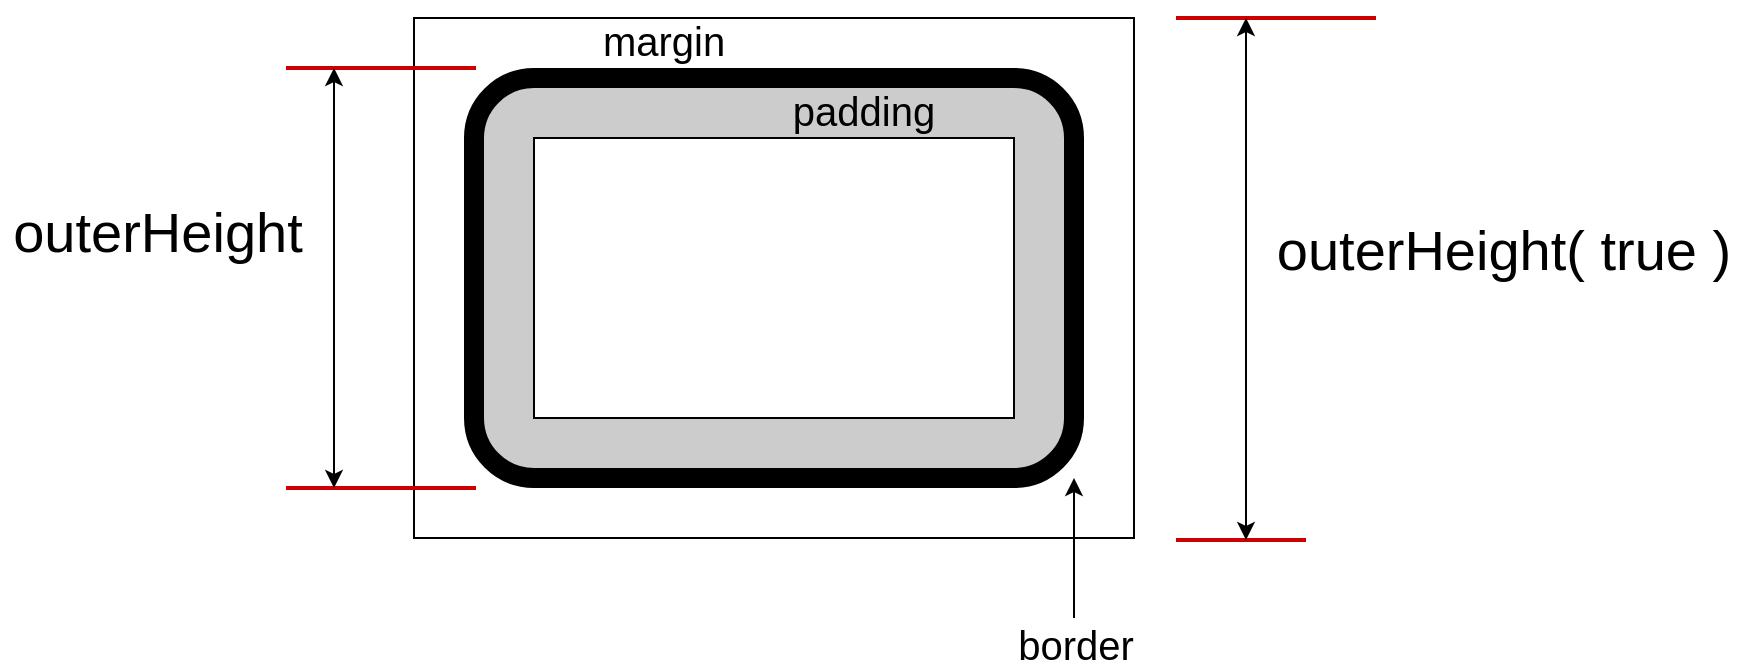 <mxfile version="10.8.9" type="device"><diagram id="GIbnIuA2oAZ2TGOQgbKV" name="第 1 页"><mxGraphModel dx="1438" dy="1057" grid="1" gridSize="10" guides="1" tooltips="1" connect="1" arrows="1" fold="1" page="1" pageScale="1" pageWidth="1654" pageHeight="1169" math="0" shadow="0"><root><mxCell id="0"/><mxCell id="1" parent="0"/><mxCell id="enKND5jt9eEeaVstchKw-4" value="" style="rounded=0;whiteSpace=wrap;html=1;strokeWidth=1;fillColor=none;" parent="1" vertex="1"><mxGeometry x="290" y="150" width="360" height="260" as="geometry"/></mxCell><mxCell id="enKND5jt9eEeaVstchKw-1" value="" style="rounded=1;whiteSpace=wrap;html=1;strokeWidth=10;fillColor=#CCCCCC;" parent="1" vertex="1"><mxGeometry x="320" y="180" width="300" height="200" as="geometry"/></mxCell><mxCell id="enKND5jt9eEeaVstchKw-5" value="" style="rounded=0;whiteSpace=wrap;html=1;strokeWidth=1;" parent="1" vertex="1"><mxGeometry x="350" y="210" width="240" height="140" as="geometry"/></mxCell><mxCell id="vYGZDQViAUbwBoHb12Op-3" value="" style="endArrow=classic;startArrow=classic;html=1;" parent="1" edge="1"><mxGeometry width="50" height="50" relative="1" as="geometry"><mxPoint x="706" y="200" as="sourcePoint"/><mxPoint x="706" y="200" as="targetPoint"/></mxGeometry></mxCell><mxCell id="vYGZDQViAUbwBoHb12Op-4" value="" style="endArrow=classic;startArrow=classic;html=1;" parent="1" edge="1"><mxGeometry width="50" height="50" relative="1" as="geometry"><mxPoint x="731" y="200" as="sourcePoint"/><mxPoint x="731" y="200" as="targetPoint"/></mxGeometry></mxCell><mxCell id="vYGZDQViAUbwBoHb12Op-5" value="" style="endArrow=none;html=1;strokeColor=#CC0000;strokeWidth=2;" parent="1" edge="1"><mxGeometry width="50" height="50" relative="1" as="geometry"><mxPoint x="321" y="175" as="sourcePoint"/><mxPoint x="226" y="175" as="targetPoint"/></mxGeometry></mxCell><mxCell id="vYGZDQViAUbwBoHb12Op-6" value="" style="endArrow=none;html=1;strokeColor=#CC0000;strokeWidth=2;" parent="1" edge="1"><mxGeometry width="50" height="50" relative="1" as="geometry"><mxPoint x="226" y="385" as="sourcePoint"/><mxPoint x="321" y="385" as="targetPoint"/></mxGeometry></mxCell><mxCell id="vYGZDQViAUbwBoHb12Op-7" value="" style="endArrow=classic;startArrow=classic;html=1;strokeColor=#000000;" parent="1" edge="1"><mxGeometry width="50" height="50" relative="1" as="geometry"><mxPoint x="250" y="385" as="sourcePoint"/><mxPoint x="250" y="175" as="targetPoint"/></mxGeometry></mxCell><mxCell id="vYGZDQViAUbwBoHb12Op-8" value="outerHeight&lt;br style=&quot;font-size: 28px&quot;&gt;" style="text;html=1;strokeColor=none;fillColor=none;align=center;verticalAlign=middle;whiteSpace=wrap;rounded=0;fontSize=28;" parent="1" vertex="1"><mxGeometry x="83" y="239" width="158" height="36" as="geometry"/></mxCell><mxCell id="vYGZDQViAUbwBoHb12Op-9" value="margin&lt;br style=&quot;font-size: 20px;&quot;&gt;" style="text;html=1;strokeColor=none;fillColor=none;align=center;verticalAlign=middle;whiteSpace=wrap;rounded=0;fontSize=20;" parent="1" vertex="1"><mxGeometry x="395" y="152" width="40" height="18" as="geometry"/></mxCell><mxCell id="vYGZDQViAUbwBoHb12Op-10" value="padding&lt;br style=&quot;font-size: 20px;&quot;&gt;" style="text;html=1;strokeColor=none;fillColor=none;align=center;verticalAlign=middle;whiteSpace=wrap;rounded=0;fontSize=20;" parent="1" vertex="1"><mxGeometry x="495" y="187" width="40" height="18" as="geometry"/></mxCell><mxCell id="vYGZDQViAUbwBoHb12Op-12" value="" style="endArrow=classic;html=1;fontSize=24;strokeColor=#000000;" parent="1" edge="1"><mxGeometry width="50" height="50" relative="1" as="geometry"><mxPoint x="620" y="450" as="sourcePoint"/><mxPoint x="620" y="380" as="targetPoint"/></mxGeometry></mxCell><mxCell id="vYGZDQViAUbwBoHb12Op-13" value="border&lt;br style=&quot;font-size: 20px;&quot;&gt;" style="text;html=1;strokeColor=none;fillColor=none;align=center;verticalAlign=middle;whiteSpace=wrap;rounded=0;fontSize=20;" parent="1" vertex="1"><mxGeometry x="591" y="452" width="60" height="22" as="geometry"/></mxCell><mxCell id="U4YmWmiVgw1wtCVgWxv0-1" value="" style="endArrow=classic;startArrow=classic;html=1;" parent="1" edge="1"><mxGeometry width="50" height="50" relative="1" as="geometry"><mxPoint x="716" y="226" as="sourcePoint"/><mxPoint x="716" y="226" as="targetPoint"/></mxGeometry></mxCell><mxCell id="U4YmWmiVgw1wtCVgWxv0-2" value="" style="endArrow=classic;startArrow=classic;html=1;" parent="1" edge="1"><mxGeometry width="50" height="50" relative="1" as="geometry"><mxPoint x="741" y="226" as="sourcePoint"/><mxPoint x="741" y="226" as="targetPoint"/></mxGeometry></mxCell><mxCell id="U4YmWmiVgw1wtCVgWxv0-3" value="" style="endArrow=none;html=1;strokeColor=#CC0000;strokeWidth=2;" parent="1" edge="1"><mxGeometry width="50" height="50" relative="1" as="geometry"><mxPoint x="671" y="150" as="sourcePoint"/><mxPoint x="771" y="150" as="targetPoint"/></mxGeometry></mxCell><mxCell id="U4YmWmiVgw1wtCVgWxv0-4" value="" style="endArrow=none;html=1;strokeColor=#CC0000;strokeWidth=2;" parent="1" edge="1"><mxGeometry width="50" height="50" relative="1" as="geometry"><mxPoint x="671" y="411" as="sourcePoint"/><mxPoint x="736" y="411" as="targetPoint"/></mxGeometry></mxCell><mxCell id="U4YmWmiVgw1wtCVgWxv0-5" value="" style="endArrow=classic;startArrow=classic;html=1;strokeColor=#000000;" parent="1" edge="1"><mxGeometry width="50" height="50" relative="1" as="geometry"><mxPoint x="706" y="411" as="sourcePoint"/><mxPoint x="706" y="150" as="targetPoint"/></mxGeometry></mxCell><mxCell id="U4YmWmiVgw1wtCVgWxv0-6" value="outerHeight( true )&lt;br style=&quot;font-size: 28px&quot;&gt;" style="text;html=1;strokeColor=none;fillColor=none;align=center;verticalAlign=middle;whiteSpace=wrap;rounded=0;fontSize=28;" parent="1" vertex="1"><mxGeometry x="715" y="248" width="240" height="36" as="geometry"/></mxCell></root></mxGraphModel></diagram></mxfile>